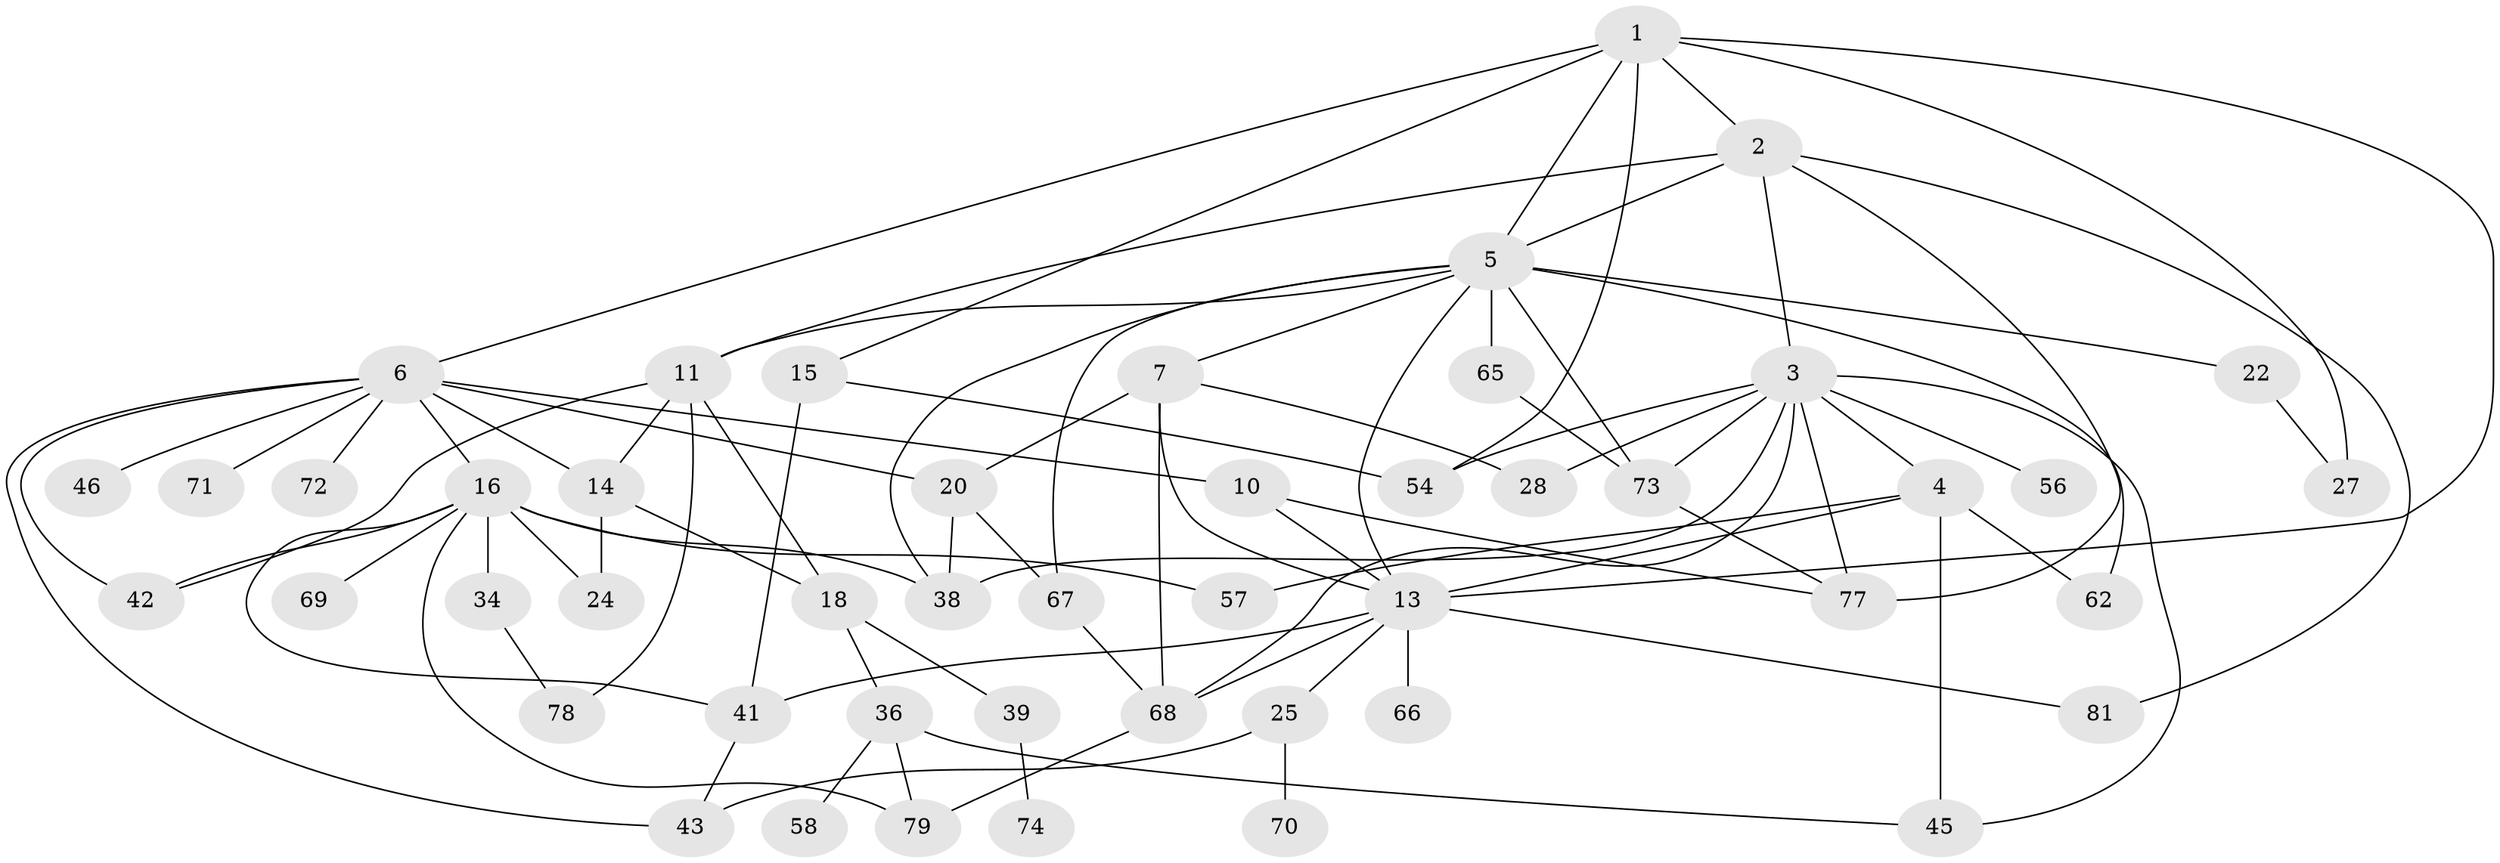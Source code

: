 // original degree distribution, {7: 0.03125, 6: 0.052083333333333336, 5: 0.08333333333333333, 8: 0.010416666666666666, 1: 0.14583333333333334, 3: 0.23958333333333334, 4: 0.08333333333333333, 2: 0.3541666666666667}
// Generated by graph-tools (version 1.1) at 2025/13/03/09/25 04:13:23]
// undirected, 48 vertices, 87 edges
graph export_dot {
graph [start="1"]
  node [color=gray90,style=filled];
  1;
  2;
  3 [super="+30+12+75"];
  4 [super="+50"];
  5 [super="+32+35"];
  6 [super="+82+8+23"];
  7 [super="+53"];
  10;
  11 [super="+40+55"];
  13 [super="+60+17+21"];
  14 [super="+19"];
  15;
  16 [super="+31"];
  18 [super="+37"];
  20 [super="+51"];
  22;
  24 [super="+29+33"];
  25;
  27;
  28;
  34;
  36 [super="+63"];
  38 [super="+47"];
  39;
  41 [super="+80"];
  42 [super="+89"];
  43 [super="+61+90+59"];
  45;
  46;
  54;
  56;
  57;
  58;
  62 [super="+64"];
  65 [super="+85"];
  66;
  67 [super="+88"];
  68 [super="+93"];
  69;
  70;
  71;
  72;
  73 [super="+87"];
  74;
  77 [super="+92"];
  78;
  79;
  81;
  1 -- 2;
  1 -- 5;
  1 -- 6;
  1 -- 15;
  1 -- 54;
  1 -- 27;
  1 -- 13;
  2 -- 3;
  2 -- 11;
  2 -- 81;
  2 -- 5;
  2 -- 77;
  3 -- 4;
  3 -- 38;
  3 -- 68;
  3 -- 77 [weight=2];
  3 -- 45;
  3 -- 54;
  3 -- 56;
  3 -- 28;
  3 -- 73;
  4 -- 57;
  4 -- 62;
  4 -- 45;
  4 -- 13;
  5 -- 7;
  5 -- 22;
  5 -- 65;
  5 -- 67;
  5 -- 38;
  5 -- 73;
  5 -- 62;
  5 -- 11;
  5 -- 13;
  6 -- 10;
  6 -- 14 [weight=2];
  6 -- 71;
  6 -- 16;
  6 -- 20;
  6 -- 72 [weight=2];
  6 -- 43;
  6 -- 46;
  6 -- 42;
  7 -- 28;
  7 -- 20;
  7 -- 68;
  7 -- 13;
  10 -- 13;
  10 -- 77;
  11 -- 18;
  11 -- 14;
  11 -- 42 [weight=2];
  11 -- 78;
  13 -- 81;
  13 -- 41 [weight=2];
  13 -- 66;
  13 -- 68 [weight=2];
  13 -- 25;
  14 -- 24;
  14 -- 18;
  15 -- 41;
  15 -- 54;
  16 -- 69;
  16 -- 34;
  16 -- 42;
  16 -- 79;
  16 -- 57;
  16 -- 38;
  16 -- 41;
  16 -- 24;
  18 -- 36;
  18 -- 39;
  20 -- 67;
  20 -- 38;
  22 -- 27;
  25 -- 70;
  25 -- 43;
  34 -- 78;
  36 -- 58;
  36 -- 45;
  36 -- 79;
  39 -- 74;
  41 -- 43;
  65 -- 73;
  67 -- 68;
  68 -- 79;
  73 -- 77;
}
